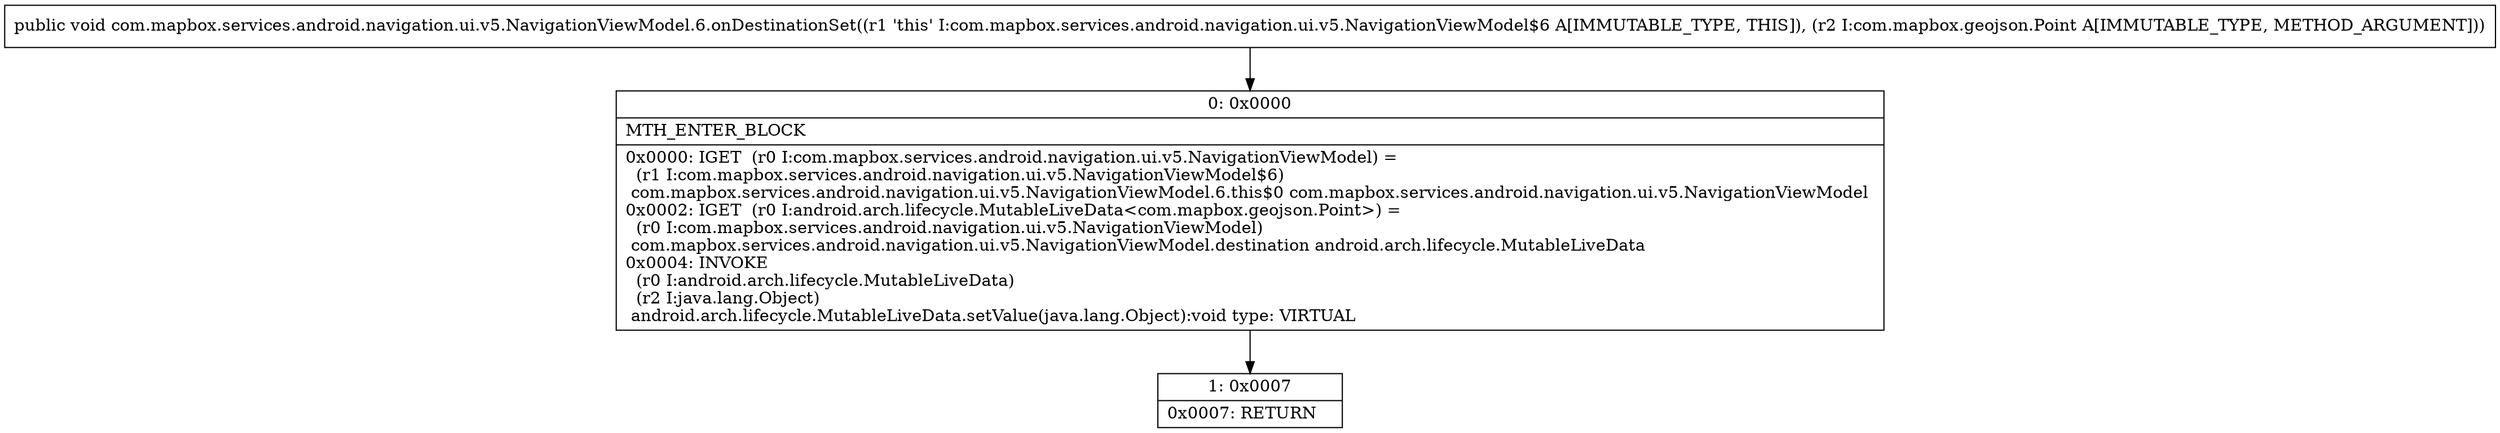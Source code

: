 digraph "CFG forcom.mapbox.services.android.navigation.ui.v5.NavigationViewModel.6.onDestinationSet(Lcom\/mapbox\/geojson\/Point;)V" {
Node_0 [shape=record,label="{0\:\ 0x0000|MTH_ENTER_BLOCK\l|0x0000: IGET  (r0 I:com.mapbox.services.android.navigation.ui.v5.NavigationViewModel) = \l  (r1 I:com.mapbox.services.android.navigation.ui.v5.NavigationViewModel$6)\l com.mapbox.services.android.navigation.ui.v5.NavigationViewModel.6.this$0 com.mapbox.services.android.navigation.ui.v5.NavigationViewModel \l0x0002: IGET  (r0 I:android.arch.lifecycle.MutableLiveData\<com.mapbox.geojson.Point\>) = \l  (r0 I:com.mapbox.services.android.navigation.ui.v5.NavigationViewModel)\l com.mapbox.services.android.navigation.ui.v5.NavigationViewModel.destination android.arch.lifecycle.MutableLiveData \l0x0004: INVOKE  \l  (r0 I:android.arch.lifecycle.MutableLiveData)\l  (r2 I:java.lang.Object)\l android.arch.lifecycle.MutableLiveData.setValue(java.lang.Object):void type: VIRTUAL \l}"];
Node_1 [shape=record,label="{1\:\ 0x0007|0x0007: RETURN   \l}"];
MethodNode[shape=record,label="{public void com.mapbox.services.android.navigation.ui.v5.NavigationViewModel.6.onDestinationSet((r1 'this' I:com.mapbox.services.android.navigation.ui.v5.NavigationViewModel$6 A[IMMUTABLE_TYPE, THIS]), (r2 I:com.mapbox.geojson.Point A[IMMUTABLE_TYPE, METHOD_ARGUMENT])) }"];
MethodNode -> Node_0;
Node_0 -> Node_1;
}

